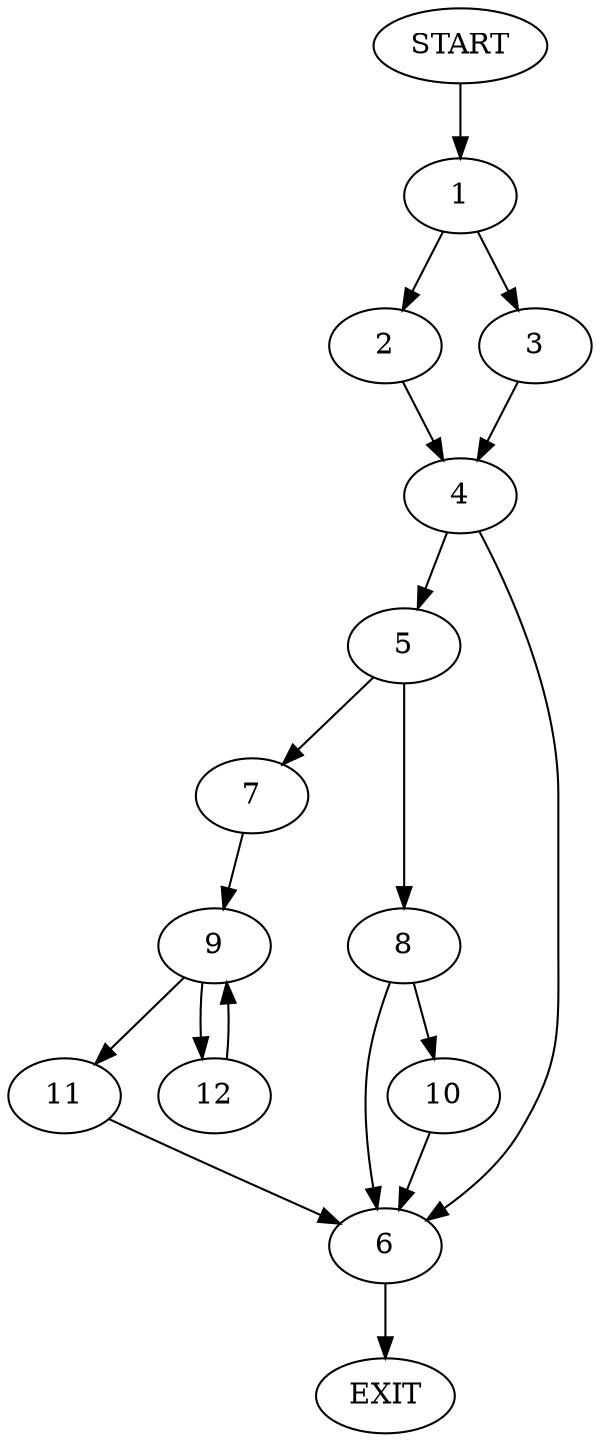 digraph {
0 [label="START"]
13 [label="EXIT"]
0 -> 1
1 -> 2
1 -> 3
2 -> 4
3 -> 4
4 -> 5
4 -> 6
5 -> 7
5 -> 8
6 -> 13
7 -> 9
8 -> 6
8 -> 10
9 -> 11
9 -> 12
12 -> 9
11 -> 6
10 -> 6
}

